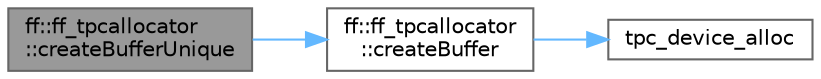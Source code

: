 digraph "ff::ff_tpcallocator::createBufferUnique"
{
 // LATEX_PDF_SIZE
  bgcolor="transparent";
  edge [fontname=Helvetica,fontsize=10,labelfontname=Helvetica,labelfontsize=10];
  node [fontname=Helvetica,fontsize=10,shape=box,height=0.2,width=0.4];
  rankdir="LR";
  Node1 [id="Node000001",label="ff::ff_tpcallocator\l::createBufferUnique",height=0.2,width=0.4,color="gray40", fillcolor="grey60", style="filled", fontcolor="black",tooltip=" "];
  Node1 -> Node2 [id="edge1_Node000001_Node000002",color="steelblue1",style="solid",tooltip=" "];
  Node2 [id="Node000002",label="ff::ff_tpcallocator\l::createBuffer",height=0.2,width=0.4,color="grey40", fillcolor="white", style="filled",URL="$classff_1_1ff__tpcallocator.html#ad21e9d6a05613fb1c8c0e03ab6972997",tooltip=" "];
  Node2 -> Node3 [id="edge2_Node000002_Node000003",color="steelblue1",style="solid",tooltip=" "];
  Node3 [id="Node000003",label="tpc_device_alloc",height=0.2,width=0.4,color="grey40", fillcolor="white", style="filled",URL="$group__data.html#ga715c4f023bfd876ddf0185a3eca18334",tooltip=" "];
}

